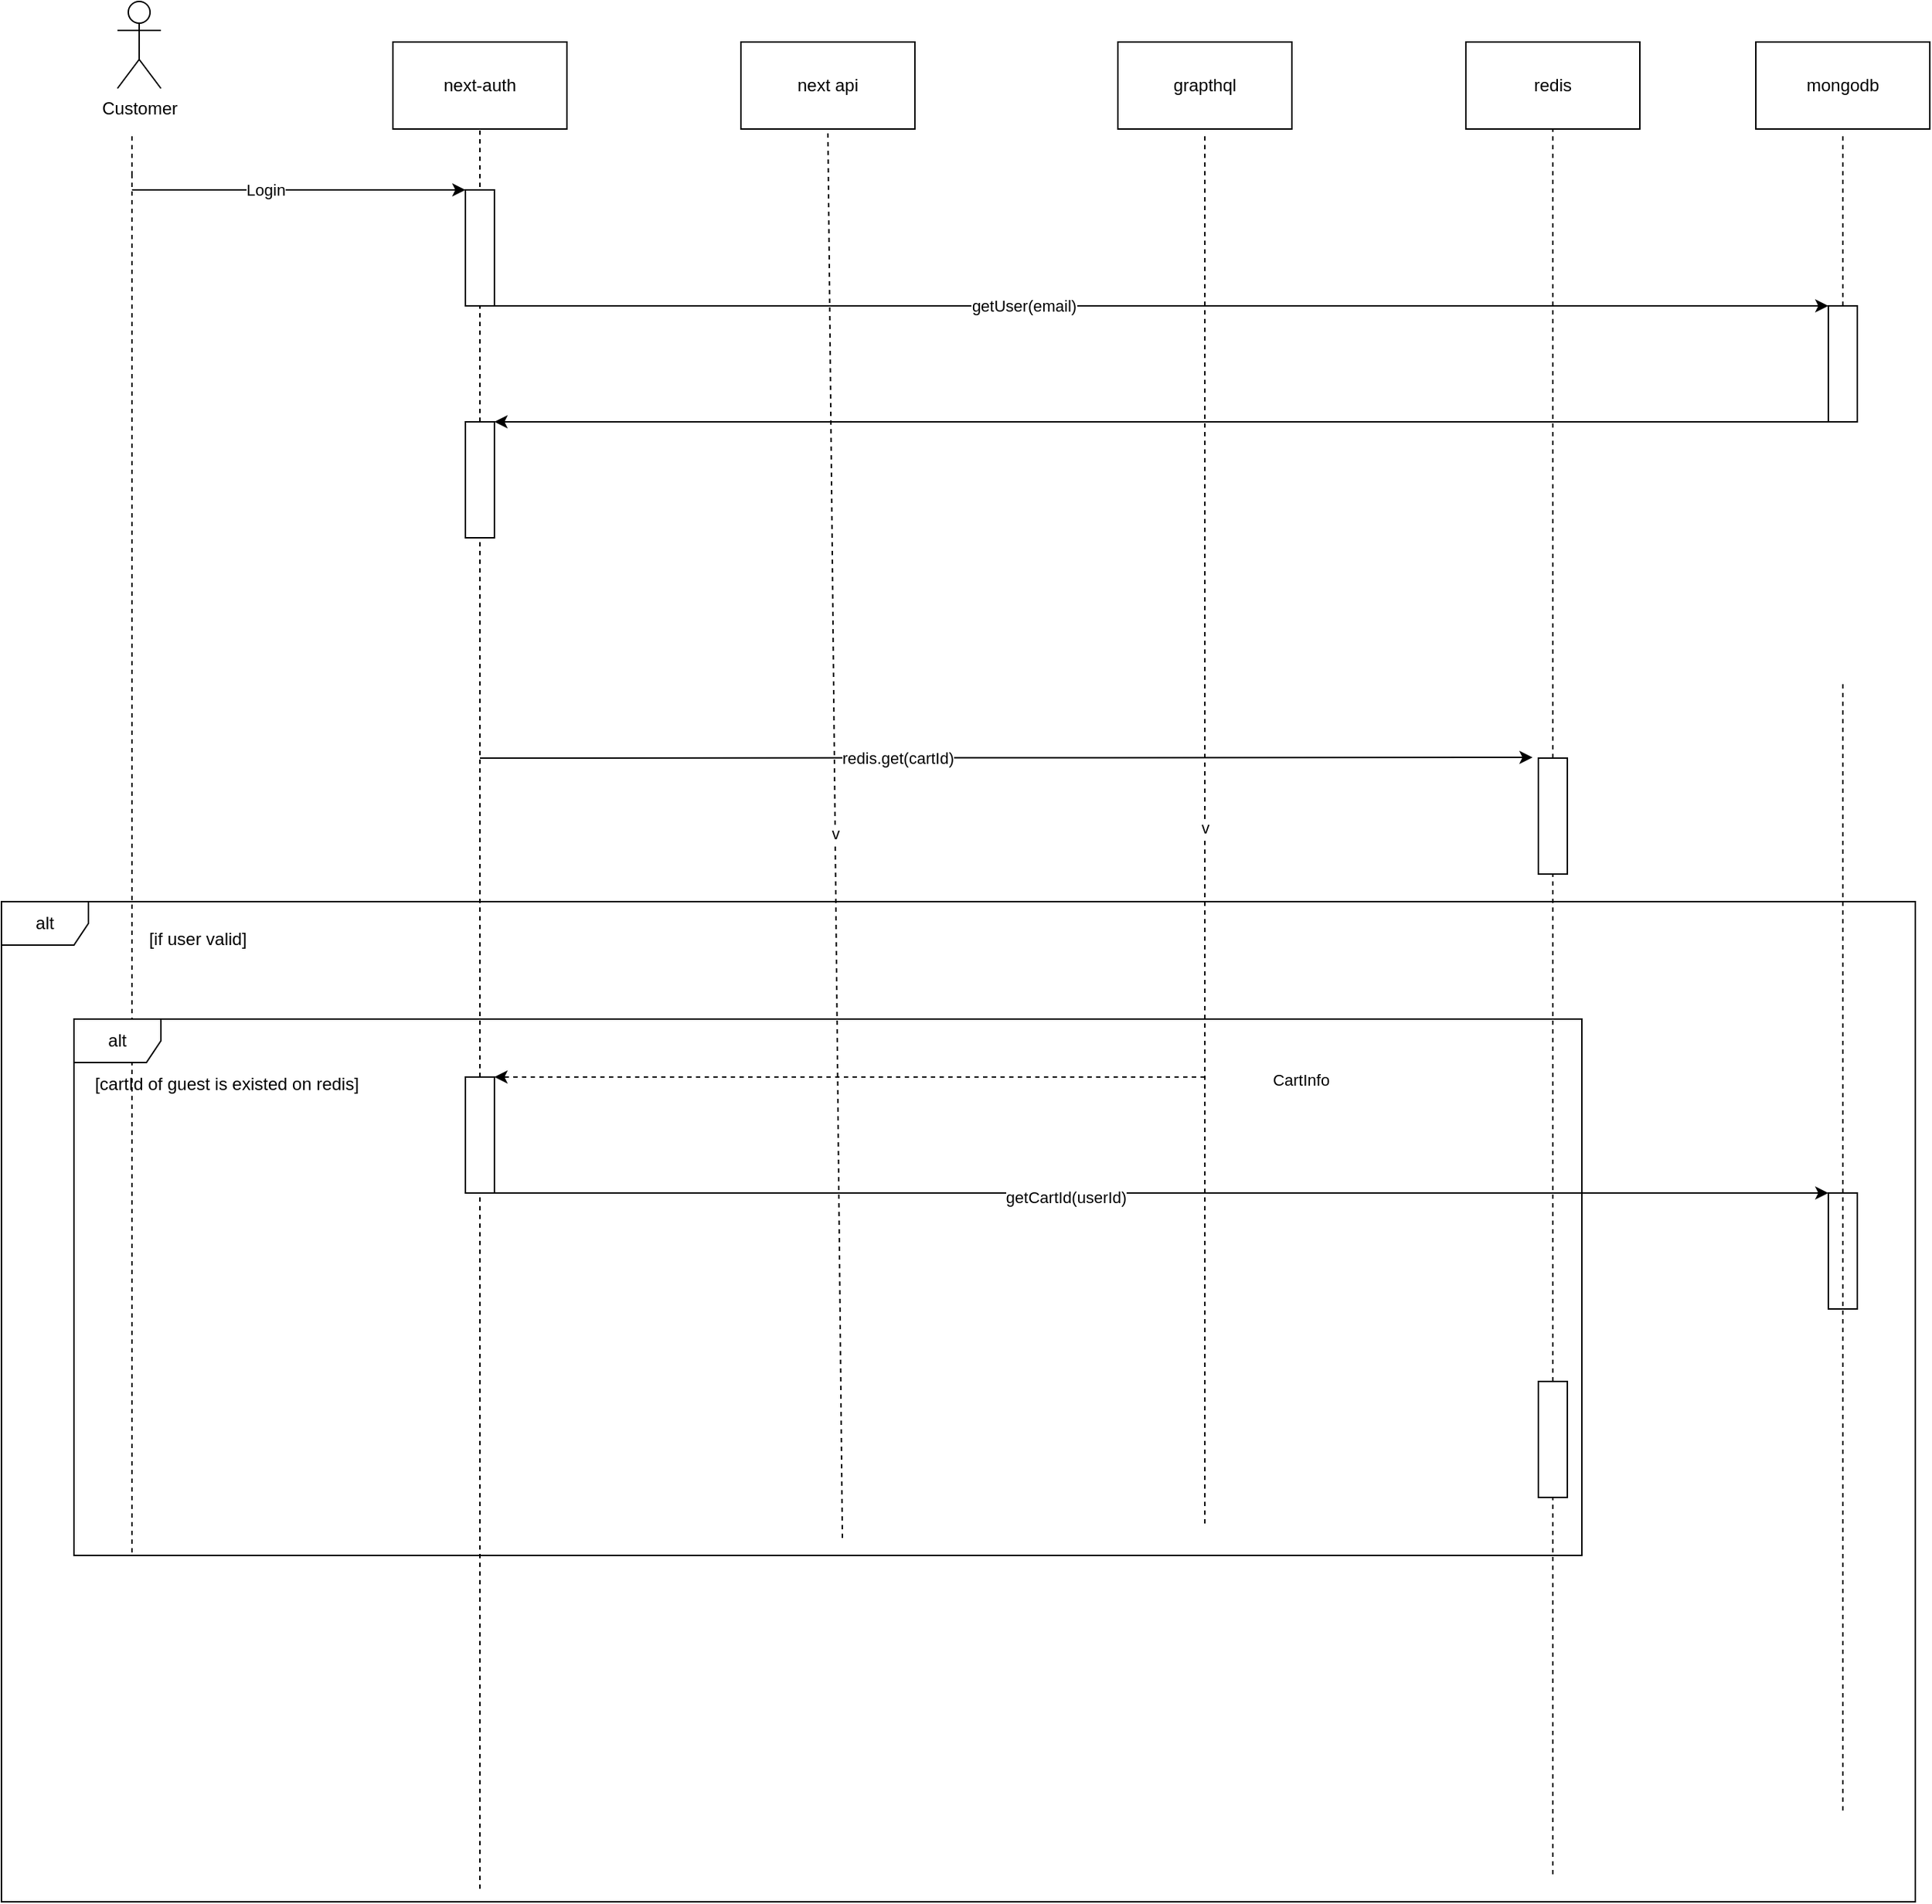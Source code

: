<mxfile version="22.1.18" type="github">
  <diagram name="Trang-1" id="dvvwJ2dph8NqP0BnXhps">
    <mxGraphModel dx="958" dy="591" grid="1" gridSize="10" guides="1" tooltips="1" connect="1" arrows="1" fold="1" page="1" pageScale="1" pageWidth="827" pageHeight="1169" math="0" shadow="0">
      <root>
        <mxCell id="0" />
        <mxCell id="1" parent="0" />
        <mxCell id="zn6XUu11DT78l4Vp_WCX-37" value="" style="rounded=0;whiteSpace=wrap;html=1;" vertex="1" parent="1">
          <mxGeometry x="1090" y="632" width="20" height="80" as="geometry" />
        </mxCell>
        <mxCell id="zn6XUu11DT78l4Vp_WCX-2" value="next-auth" style="rounded=0;whiteSpace=wrap;html=1;" vertex="1" parent="1">
          <mxGeometry x="300" y="138" width="120" height="60" as="geometry" />
        </mxCell>
        <mxCell id="zn6XUu11DT78l4Vp_WCX-3" value="grapthql" style="rounded=0;whiteSpace=wrap;html=1;" vertex="1" parent="1">
          <mxGeometry x="800" y="138" width="120" height="60" as="geometry" />
        </mxCell>
        <mxCell id="zn6XUu11DT78l4Vp_WCX-4" value="Customer" style="shape=umlActor;verticalLabelPosition=bottom;verticalAlign=top;html=1;outlineConnect=0;" vertex="1" parent="1">
          <mxGeometry x="110" y="110" width="30" height="60" as="geometry" />
        </mxCell>
        <mxCell id="zn6XUu11DT78l4Vp_WCX-8" value="" style="endArrow=none;dashed=1;html=1;rounded=0;" edge="1" parent="1">
          <mxGeometry width="50" height="50" relative="1" as="geometry">
            <mxPoint x="120" y="230" as="sourcePoint" />
            <mxPoint x="120" y="200" as="targetPoint" />
          </mxGeometry>
        </mxCell>
        <mxCell id="zn6XUu11DT78l4Vp_WCX-11" value="" style="endArrow=none;dashed=1;html=1;rounded=0;" edge="1" parent="1">
          <mxGeometry width="50" height="50" relative="1" as="geometry">
            <mxPoint x="120" y="1180" as="sourcePoint" />
            <mxPoint x="120" y="230" as="targetPoint" />
          </mxGeometry>
        </mxCell>
        <mxCell id="zn6XUu11DT78l4Vp_WCX-12" value="" style="endArrow=none;dashed=1;html=1;rounded=0;" edge="1" parent="1" source="zn6XUu11DT78l4Vp_WCX-75">
          <mxGeometry width="50" height="50" relative="1" as="geometry">
            <mxPoint x="360" y="550" as="sourcePoint" />
            <mxPoint x="360" y="198" as="targetPoint" />
          </mxGeometry>
        </mxCell>
        <mxCell id="zn6XUu11DT78l4Vp_WCX-17" value="v" style="endArrow=none;dashed=1;html=1;rounded=0;" edge="1" parent="1">
          <mxGeometry width="50" height="50" relative="1" as="geometry">
            <mxPoint x="860" y="1160" as="sourcePoint" />
            <mxPoint x="860" y="200" as="targetPoint" />
          </mxGeometry>
        </mxCell>
        <mxCell id="zn6XUu11DT78l4Vp_WCX-20" value="" style="rounded=0;whiteSpace=wrap;html=1;" vertex="1" parent="1">
          <mxGeometry x="350" y="240" width="20" height="80" as="geometry" />
        </mxCell>
        <mxCell id="zn6XUu11DT78l4Vp_WCX-22" value="" style="endArrow=classic;html=1;rounded=0;entryX=0;entryY=0;entryDx=0;entryDy=0;" edge="1" parent="1" target="zn6XUu11DT78l4Vp_WCX-20">
          <mxGeometry width="50" height="50" relative="1" as="geometry">
            <mxPoint x="120" y="240" as="sourcePoint" />
            <mxPoint x="360" y="310" as="targetPoint" />
          </mxGeometry>
        </mxCell>
        <mxCell id="zn6XUu11DT78l4Vp_WCX-23" value="Login" style="edgeLabel;html=1;align=center;verticalAlign=middle;resizable=0;points=[];" vertex="1" connectable="0" parent="zn6XUu11DT78l4Vp_WCX-22">
          <mxGeometry x="-0.206" y="1" relative="1" as="geometry">
            <mxPoint y="1" as="offset" />
          </mxGeometry>
        </mxCell>
        <mxCell id="zn6XUu11DT78l4Vp_WCX-24" value="redis" style="rounded=0;whiteSpace=wrap;html=1;" vertex="1" parent="1">
          <mxGeometry x="1040" y="138" width="120" height="60" as="geometry" />
        </mxCell>
        <mxCell id="zn6XUu11DT78l4Vp_WCX-25" value="" style="endArrow=none;dashed=1;html=1;rounded=0;entryX=0.5;entryY=1;entryDx=0;entryDy=0;" edge="1" parent="1" source="zn6XUu11DT78l4Vp_WCX-37" target="zn6XUu11DT78l4Vp_WCX-24">
          <mxGeometry width="50" height="50" relative="1" as="geometry">
            <mxPoint x="1090" y="530" as="sourcePoint" />
            <mxPoint x="1090" y="200" as="targetPoint" />
          </mxGeometry>
        </mxCell>
        <mxCell id="zn6XUu11DT78l4Vp_WCX-26" value="mongodb" style="rounded=0;whiteSpace=wrap;html=1;" vertex="1" parent="1">
          <mxGeometry x="1240" y="138" width="120" height="60" as="geometry" />
        </mxCell>
        <mxCell id="zn6XUu11DT78l4Vp_WCX-27" value="" style="endArrow=none;dashed=1;html=1;rounded=0;" edge="1" parent="1" source="zn6XUu11DT78l4Vp_WCX-70">
          <mxGeometry width="50" height="50" relative="1" as="geometry">
            <mxPoint x="1300" y="1180" as="sourcePoint" />
            <mxPoint x="1300" y="200" as="targetPoint" />
          </mxGeometry>
        </mxCell>
        <mxCell id="zn6XUu11DT78l4Vp_WCX-35" value="" style="endArrow=classic;html=1;rounded=0;entryX=-0.2;entryY=-0.006;entryDx=0;entryDy=0;entryPerimeter=0;" edge="1" parent="1" target="zn6XUu11DT78l4Vp_WCX-37">
          <mxGeometry width="50" height="50" relative="1" as="geometry">
            <mxPoint x="360" y="632" as="sourcePoint" />
            <mxPoint x="830" y="572" as="targetPoint" />
          </mxGeometry>
        </mxCell>
        <mxCell id="zn6XUu11DT78l4Vp_WCX-36" value="redis.get(cartId)" style="edgeLabel;html=1;align=center;verticalAlign=middle;resizable=0;points=[];" vertex="1" connectable="0" parent="zn6XUu11DT78l4Vp_WCX-35">
          <mxGeometry x="-0.206" y="1" relative="1" as="geometry">
            <mxPoint y="1" as="offset" />
          </mxGeometry>
        </mxCell>
        <mxCell id="zn6XUu11DT78l4Vp_WCX-38" value="" style="endArrow=none;dashed=1;html=1;rounded=0;entryX=0.5;entryY=1;entryDx=0;entryDy=0;" edge="1" parent="1" source="zn6XUu11DT78l4Vp_WCX-48" target="zn6XUu11DT78l4Vp_WCX-37">
          <mxGeometry width="50" height="50" relative="1" as="geometry">
            <mxPoint x="1100" y="1492" as="sourcePoint" />
            <mxPoint x="1100" y="682" as="targetPoint" />
          </mxGeometry>
        </mxCell>
        <mxCell id="zn6XUu11DT78l4Vp_WCX-39" value="" style="endArrow=classic;html=1;rounded=0;dashed=1;" edge="1" parent="1">
          <mxGeometry width="50" height="50" relative="1" as="geometry">
            <mxPoint x="860" y="852" as="sourcePoint" />
            <mxPoint x="370" y="852" as="targetPoint" />
          </mxGeometry>
        </mxCell>
        <mxCell id="zn6XUu11DT78l4Vp_WCX-40" value="CartInfo" style="edgeLabel;html=1;align=center;verticalAlign=middle;resizable=0;points=[];" vertex="1" connectable="0" parent="zn6XUu11DT78l4Vp_WCX-39">
          <mxGeometry x="-0.206" y="1" relative="1" as="geometry">
            <mxPoint x="260" y="1" as="offset" />
          </mxGeometry>
        </mxCell>
        <mxCell id="zn6XUu11DT78l4Vp_WCX-42" value="" style="endArrow=none;dashed=1;html=1;rounded=0;" edge="1" parent="1" target="zn6XUu11DT78l4Vp_WCX-41">
          <mxGeometry width="50" height="50" relative="1" as="geometry">
            <mxPoint x="360" y="1412" as="sourcePoint" />
            <mxPoint x="360" y="450" as="targetPoint" />
          </mxGeometry>
        </mxCell>
        <mxCell id="zn6XUu11DT78l4Vp_WCX-41" value="" style="rounded=0;whiteSpace=wrap;html=1;" vertex="1" parent="1">
          <mxGeometry x="350" y="852" width="20" height="80" as="geometry" />
        </mxCell>
        <mxCell id="zn6XUu11DT78l4Vp_WCX-44" value="alt" style="shape=umlFrame;whiteSpace=wrap;html=1;pointerEvents=0;" vertex="1" parent="1">
          <mxGeometry x="80" y="812" width="1040" height="370" as="geometry" />
        </mxCell>
        <mxCell id="zn6XUu11DT78l4Vp_WCX-45" value="[cartId of guest is existed on redis]" style="text;html=1;align=center;verticalAlign=middle;resizable=0;points=[];autosize=1;strokeColor=none;fillColor=none;" vertex="1" parent="1">
          <mxGeometry x="80" y="842" width="210" height="30" as="geometry" />
        </mxCell>
        <mxCell id="zn6XUu11DT78l4Vp_WCX-58" value="" style="endArrow=none;dashed=1;html=1;rounded=0;" edge="1" parent="1" target="zn6XUu11DT78l4Vp_WCX-48">
          <mxGeometry width="50" height="50" relative="1" as="geometry">
            <mxPoint x="1100" y="1402" as="sourcePoint" />
            <mxPoint x="1100" y="652" as="targetPoint" />
          </mxGeometry>
        </mxCell>
        <mxCell id="zn6XUu11DT78l4Vp_WCX-48" value="" style="rounded=0;whiteSpace=wrap;html=1;" vertex="1" parent="1">
          <mxGeometry x="1090" y="1062" width="20" height="80" as="geometry" />
        </mxCell>
        <mxCell id="zn6XUu11DT78l4Vp_WCX-59" value="" style="endArrow=classic;html=1;rounded=0;exitX=1;exitY=1;exitDx=0;exitDy=0;entryX=0;entryY=0;entryDx=0;entryDy=0;" edge="1" parent="1" source="zn6XUu11DT78l4Vp_WCX-41" target="zn6XUu11DT78l4Vp_WCX-60">
          <mxGeometry width="50" height="50" relative="1" as="geometry">
            <mxPoint x="490" y="992" as="sourcePoint" />
            <mxPoint x="840" y="932" as="targetPoint" />
          </mxGeometry>
        </mxCell>
        <mxCell id="zn6XUu11DT78l4Vp_WCX-61" value="getCartId(userId)" style="edgeLabel;html=1;align=center;verticalAlign=middle;resizable=0;points=[];" vertex="1" connectable="0" parent="zn6XUu11DT78l4Vp_WCX-59">
          <mxGeometry x="-0.145" y="-3" relative="1" as="geometry">
            <mxPoint as="offset" />
          </mxGeometry>
        </mxCell>
        <mxCell id="zn6XUu11DT78l4Vp_WCX-60" value="" style="rounded=0;whiteSpace=wrap;html=1;" vertex="1" parent="1">
          <mxGeometry x="1290" y="932" width="20" height="80" as="geometry" />
        </mxCell>
        <mxCell id="zn6XUu11DT78l4Vp_WCX-62" value="next api" style="rounded=0;whiteSpace=wrap;html=1;" vertex="1" parent="1">
          <mxGeometry x="540" y="138" width="120" height="60" as="geometry" />
        </mxCell>
        <mxCell id="zn6XUu11DT78l4Vp_WCX-63" value="v" style="endArrow=none;dashed=1;html=1;rounded=0;entryX=0.5;entryY=1;entryDx=0;entryDy=0;" edge="1" parent="1" target="zn6XUu11DT78l4Vp_WCX-62">
          <mxGeometry width="50" height="50" relative="1" as="geometry">
            <mxPoint x="610" y="1170" as="sourcePoint" />
            <mxPoint x="870" y="210" as="targetPoint" />
          </mxGeometry>
        </mxCell>
        <mxCell id="zn6XUu11DT78l4Vp_WCX-64" value="alt" style="shape=umlFrame;whiteSpace=wrap;html=1;pointerEvents=0;" vertex="1" parent="1">
          <mxGeometry x="30" y="731" width="1320" height="690" as="geometry" />
        </mxCell>
        <mxCell id="zn6XUu11DT78l4Vp_WCX-66" value="[if user valid]" style="text;html=1;align=center;verticalAlign=middle;resizable=0;points=[];autosize=1;strokeColor=none;fillColor=none;" vertex="1" parent="1">
          <mxGeometry x="120" y="742" width="90" height="30" as="geometry" />
        </mxCell>
        <mxCell id="zn6XUu11DT78l4Vp_WCX-72" value="" style="endArrow=classic;html=1;rounded=0;exitX=1;exitY=1;exitDx=0;exitDy=0;entryX=0;entryY=0;entryDx=0;entryDy=0;" edge="1" parent="1" source="zn6XUu11DT78l4Vp_WCX-20" target="zn6XUu11DT78l4Vp_WCX-70">
          <mxGeometry width="50" height="50" relative="1" as="geometry">
            <mxPoint x="130" y="250" as="sourcePoint" />
            <mxPoint x="1280" y="320" as="targetPoint" />
          </mxGeometry>
        </mxCell>
        <mxCell id="zn6XUu11DT78l4Vp_WCX-73" value="getUser(email)" style="edgeLabel;html=1;align=center;verticalAlign=middle;resizable=0;points=[];" vertex="1" connectable="0" parent="zn6XUu11DT78l4Vp_WCX-72">
          <mxGeometry x="-0.206" y="1" relative="1" as="geometry">
            <mxPoint y="1" as="offset" />
          </mxGeometry>
        </mxCell>
        <mxCell id="zn6XUu11DT78l4Vp_WCX-74" value="" style="endArrow=none;dashed=1;html=1;rounded=0;" edge="1" parent="1">
          <mxGeometry width="50" height="50" relative="1" as="geometry">
            <mxPoint x="1300" y="1358" as="sourcePoint" />
            <mxPoint x="1300" y="578" as="targetPoint" />
          </mxGeometry>
        </mxCell>
        <mxCell id="zn6XUu11DT78l4Vp_WCX-77" style="edgeStyle=orthogonalEdgeStyle;rounded=0;orthogonalLoop=1;jettySize=auto;html=1;entryX=1;entryY=0;entryDx=0;entryDy=0;exitX=0;exitY=1;exitDx=0;exitDy=0;" edge="1" parent="1" source="zn6XUu11DT78l4Vp_WCX-70" target="zn6XUu11DT78l4Vp_WCX-75">
          <mxGeometry relative="1" as="geometry">
            <Array as="points">
              <mxPoint x="370" y="400" />
            </Array>
          </mxGeometry>
        </mxCell>
        <mxCell id="zn6XUu11DT78l4Vp_WCX-70" value="" style="rounded=0;whiteSpace=wrap;html=1;" vertex="1" parent="1">
          <mxGeometry x="1290" y="320" width="20" height="80" as="geometry" />
        </mxCell>
        <mxCell id="zn6XUu11DT78l4Vp_WCX-76" value="" style="endArrow=none;dashed=1;html=1;rounded=0;" edge="1" parent="1" source="zn6XUu11DT78l4Vp_WCX-41" target="zn6XUu11DT78l4Vp_WCX-75">
          <mxGeometry width="50" height="50" relative="1" as="geometry">
            <mxPoint x="360" y="852" as="sourcePoint" />
            <mxPoint x="360" y="376" as="targetPoint" />
          </mxGeometry>
        </mxCell>
        <mxCell id="zn6XUu11DT78l4Vp_WCX-75" value="" style="rounded=0;whiteSpace=wrap;html=1;" vertex="1" parent="1">
          <mxGeometry x="350" y="400" width="20" height="80" as="geometry" />
        </mxCell>
      </root>
    </mxGraphModel>
  </diagram>
</mxfile>
